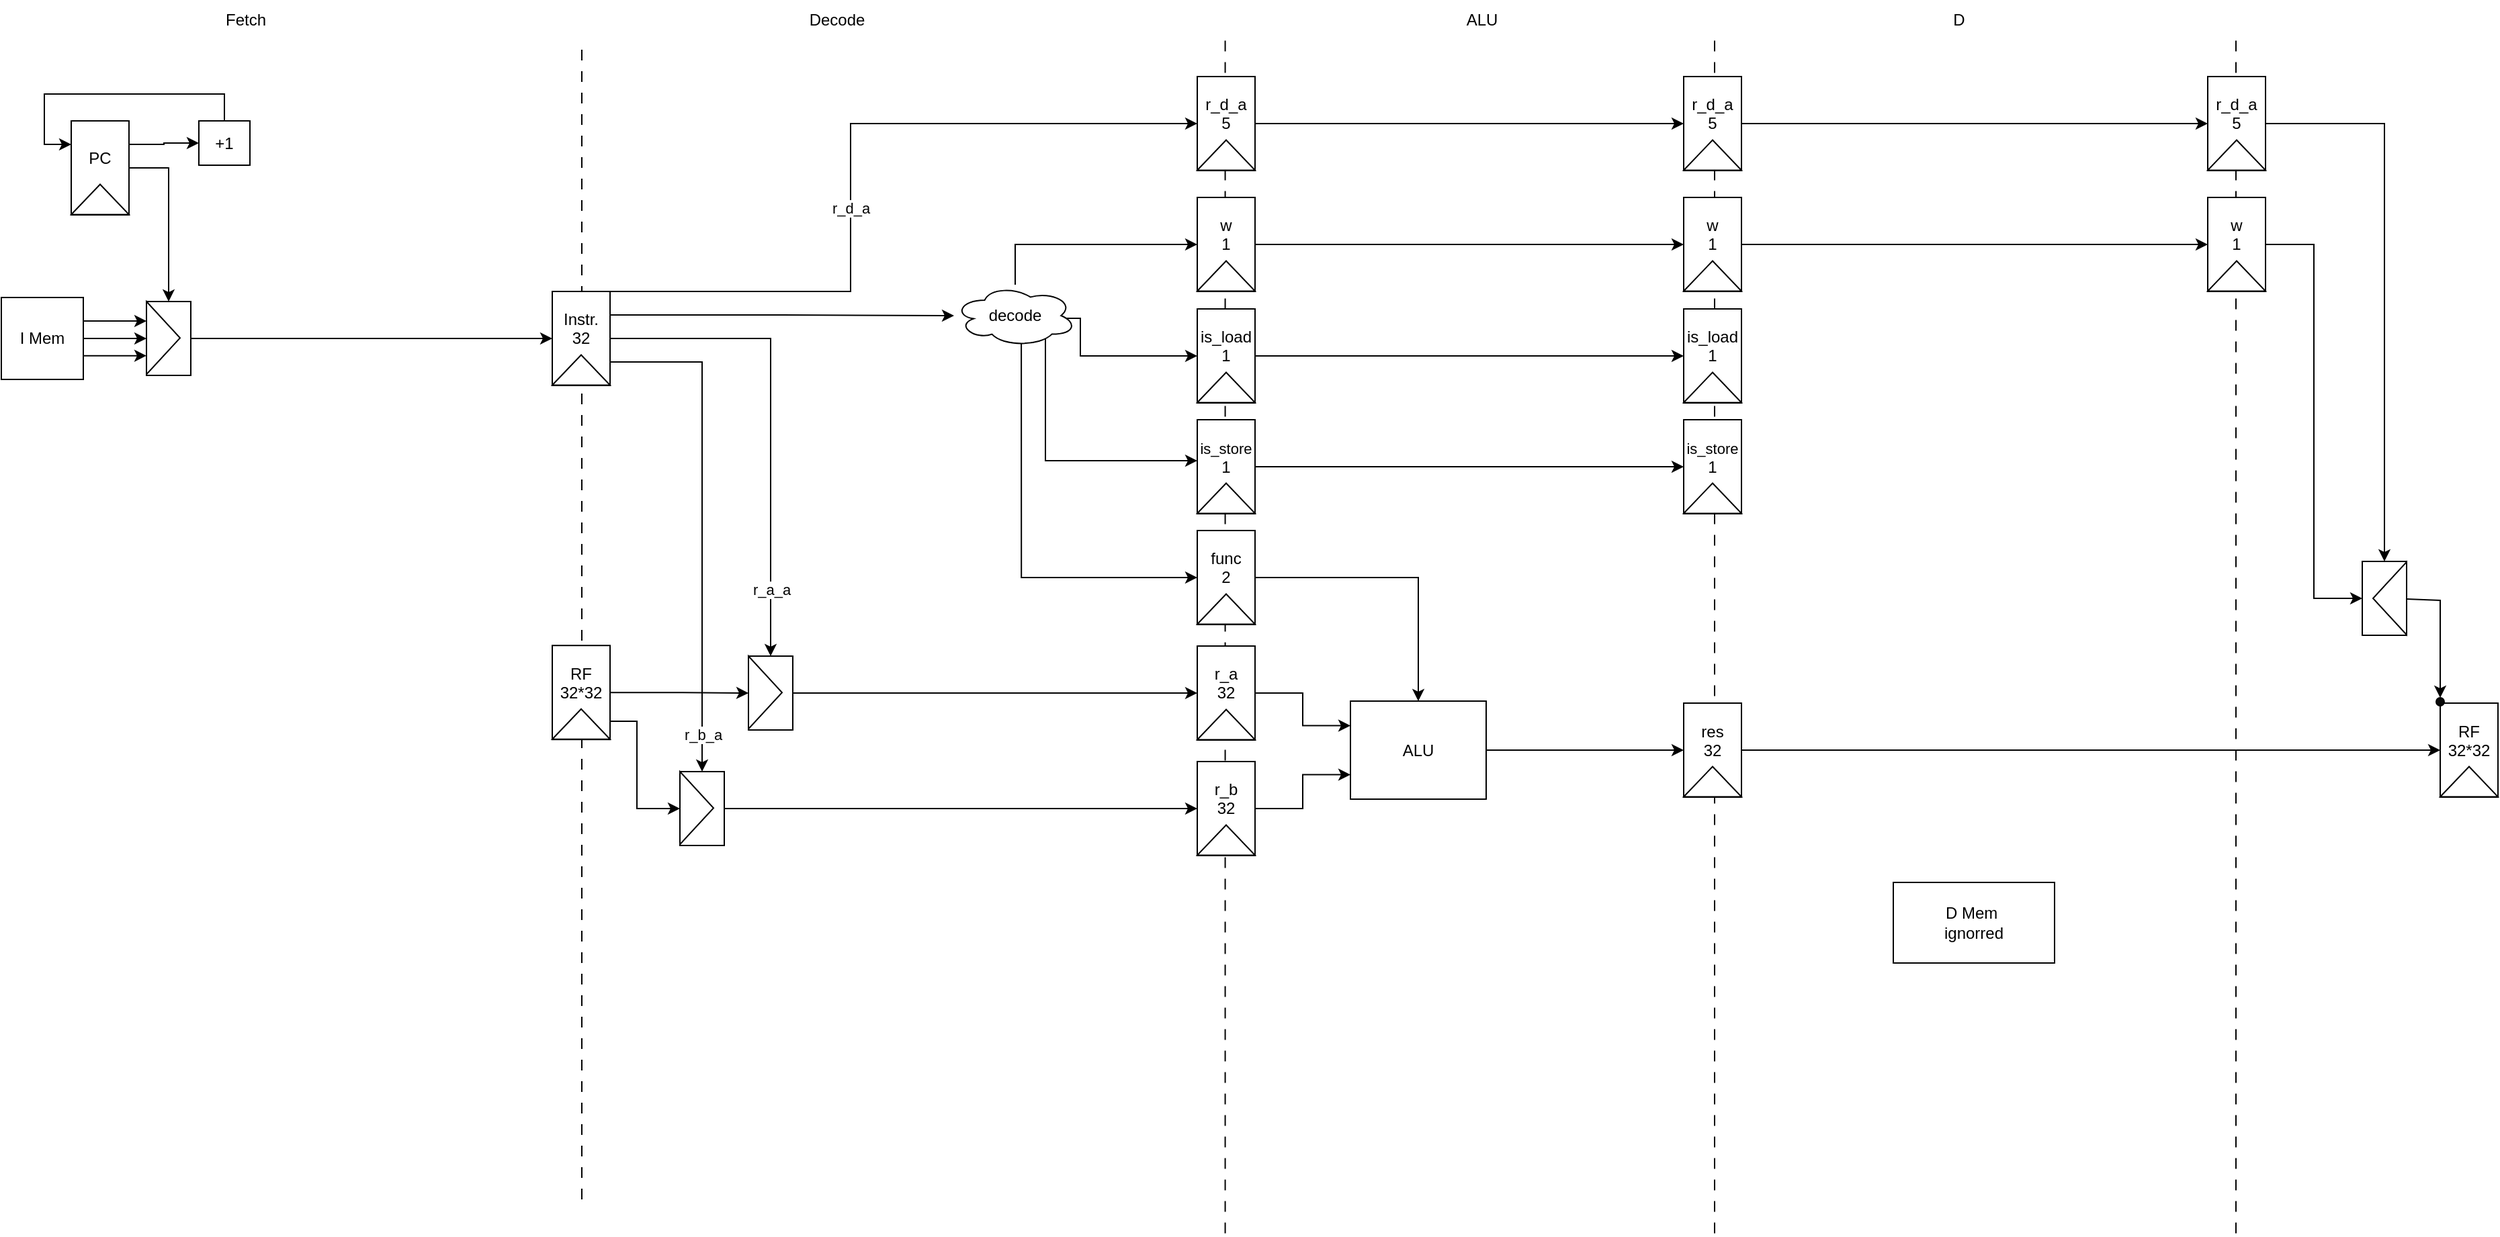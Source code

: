 <mxfile version="24.7.17">
  <diagram name="Page-1" id="XAGtNkshWDV9DZCTP_Yn">
    <mxGraphModel dx="2029" dy="1180" grid="0" gridSize="10" guides="1" tooltips="1" connect="1" arrows="1" fold="1" page="0" pageScale="1" pageWidth="850" pageHeight="1100" math="0" shadow="0">
      <root>
        <mxCell id="0" />
        <mxCell id="1" parent="0" />
        <mxCell id="d_JDDHmGyynqykljBrvN-1" value="" style="endArrow=none;html=1;rounded=0;dashed=1;dashPattern=8 8;" parent="1" edge="1">
          <mxGeometry width="50" height="50" relative="1" as="geometry">
            <mxPoint x="495" y="916" as="sourcePoint" />
            <mxPoint x="495" y="53" as="targetPoint" />
          </mxGeometry>
        </mxCell>
        <mxCell id="d_JDDHmGyynqykljBrvN-4" value="Fetch" style="text;html=1;align=center;verticalAlign=middle;whiteSpace=wrap;rounded=0;" parent="1" vertex="1">
          <mxGeometry x="215" y="23" width="60" height="30" as="geometry" />
        </mxCell>
        <mxCell id="d_JDDHmGyynqykljBrvN-5" value="Decode" style="text;html=1;align=center;verticalAlign=middle;whiteSpace=wrap;rounded=0;" parent="1" vertex="1">
          <mxGeometry x="655" y="23" width="60" height="30" as="geometry" />
        </mxCell>
        <mxCell id="d_JDDHmGyynqykljBrvN-6" value="" style="endArrow=none;html=1;rounded=0;dashed=1;dashPattern=8 8;" parent="1" edge="1">
          <mxGeometry width="50" height="50" relative="1" as="geometry">
            <mxPoint x="973.79" y="941.29" as="sourcePoint" />
            <mxPoint x="973.79" y="53.004" as="targetPoint" />
          </mxGeometry>
        </mxCell>
        <mxCell id="d_JDDHmGyynqykljBrvN-7" value="ALU" style="text;html=1;align=center;verticalAlign=middle;whiteSpace=wrap;rounded=0;" parent="1" vertex="1">
          <mxGeometry x="1135" y="23" width="60" height="30" as="geometry" />
        </mxCell>
        <mxCell id="d_JDDHmGyynqykljBrvN-11" value="" style="group" parent="1" vertex="1" connectable="0">
          <mxGeometry x="115" y="113" width="43" height="70" as="geometry" />
        </mxCell>
        <mxCell id="e9a1FzbA3gTjQ1UGh1gj-1" value="" style="group" vertex="1" connectable="0" parent="d_JDDHmGyynqykljBrvN-11">
          <mxGeometry width="43" height="70" as="geometry" />
        </mxCell>
        <mxCell id="d_JDDHmGyynqykljBrvN-8" value="PC&lt;div&gt;&lt;br&gt;&lt;/div&gt;" style="rounded=0;whiteSpace=wrap;html=1;" parent="e9a1FzbA3gTjQ1UGh1gj-1" vertex="1">
          <mxGeometry width="43" height="70" as="geometry" />
        </mxCell>
        <mxCell id="d_JDDHmGyynqykljBrvN-9" value="" style="triangle;whiteSpace=wrap;html=1;rotation=-90;" parent="e9a1FzbA3gTjQ1UGh1gj-1" vertex="1">
          <mxGeometry x="10.25" y="37" width="22.5" height="43" as="geometry" />
        </mxCell>
        <mxCell id="d_JDDHmGyynqykljBrvN-17" style="edgeStyle=orthogonalEdgeStyle;rounded=0;orthogonalLoop=1;jettySize=auto;html=1;entryX=0;entryY=0.25;entryDx=0;entryDy=0;" parent="1" source="d_JDDHmGyynqykljBrvN-12" target="d_JDDHmGyynqykljBrvN-8" edge="1">
          <mxGeometry relative="1" as="geometry">
            <mxPoint x="268" y="80.143" as="targetPoint" />
            <Array as="points">
              <mxPoint x="229" y="93" />
              <mxPoint x="95" y="93" />
              <mxPoint x="95" y="130" />
            </Array>
          </mxGeometry>
        </mxCell>
        <mxCell id="d_JDDHmGyynqykljBrvN-12" value="+1" style="rounded=0;whiteSpace=wrap;html=1;" parent="1" vertex="1">
          <mxGeometry x="210" y="113" width="38" height="33" as="geometry" />
        </mxCell>
        <mxCell id="d_JDDHmGyynqykljBrvN-14" style="edgeStyle=orthogonalEdgeStyle;rounded=0;orthogonalLoop=1;jettySize=auto;html=1;exitX=1;exitY=0.25;exitDx=0;exitDy=0;entryX=0;entryY=0.5;entryDx=0;entryDy=0;" parent="1" source="d_JDDHmGyynqykljBrvN-8" target="d_JDDHmGyynqykljBrvN-12" edge="1">
          <mxGeometry relative="1" as="geometry" />
        </mxCell>
        <mxCell id="e9a1FzbA3gTjQ1UGh1gj-2" value="" style="group" vertex="1" connectable="0" parent="1">
          <mxGeometry x="473" y="240" width="43" height="70" as="geometry" />
        </mxCell>
        <mxCell id="e9a1FzbA3gTjQ1UGh1gj-3" value="" style="group" vertex="1" connectable="0" parent="e9a1FzbA3gTjQ1UGh1gj-2">
          <mxGeometry width="43" height="70" as="geometry" />
        </mxCell>
        <mxCell id="e9a1FzbA3gTjQ1UGh1gj-4" value="&lt;div&gt;Instr&lt;span style=&quot;background-color: initial;&quot;&gt;.&lt;/span&gt;&lt;/div&gt;&lt;div&gt;&lt;span style=&quot;background-color: initial;&quot;&gt;32&lt;/span&gt;&lt;/div&gt;&lt;div&gt;&lt;br&gt;&lt;/div&gt;" style="rounded=0;whiteSpace=wrap;html=1;" vertex="1" parent="e9a1FzbA3gTjQ1UGh1gj-3">
          <mxGeometry width="43" height="70" as="geometry" />
        </mxCell>
        <mxCell id="e9a1FzbA3gTjQ1UGh1gj-5" value="" style="triangle;whiteSpace=wrap;html=1;rotation=-90;" vertex="1" parent="e9a1FzbA3gTjQ1UGh1gj-3">
          <mxGeometry x="10.25" y="37" width="22.5" height="43" as="geometry" />
        </mxCell>
        <mxCell id="e9a1FzbA3gTjQ1UGh1gj-15" style="edgeStyle=orthogonalEdgeStyle;rounded=0;orthogonalLoop=1;jettySize=auto;html=1;" edge="1" parent="1" source="e9a1FzbA3gTjQ1UGh1gj-6" target="e9a1FzbA3gTjQ1UGh1gj-12">
          <mxGeometry relative="1" as="geometry" />
        </mxCell>
        <mxCell id="e9a1FzbA3gTjQ1UGh1gj-6" value="I Mem" style="whiteSpace=wrap;html=1;aspect=fixed;" vertex="1" parent="1">
          <mxGeometry x="63" y="244.5" width="61" height="61" as="geometry" />
        </mxCell>
        <mxCell id="e9a1FzbA3gTjQ1UGh1gj-10" value="" style="group" vertex="1" connectable="0" parent="1">
          <mxGeometry x="171" y="247.5" width="33" height="55" as="geometry" />
        </mxCell>
        <mxCell id="e9a1FzbA3gTjQ1UGh1gj-11" value="" style="group" vertex="1" connectable="0" parent="e9a1FzbA3gTjQ1UGh1gj-10">
          <mxGeometry width="33" height="55" as="geometry" />
        </mxCell>
        <mxCell id="e9a1FzbA3gTjQ1UGh1gj-12" value="&lt;div&gt;&lt;br&gt;&lt;/div&gt;" style="rounded=0;whiteSpace=wrap;html=1;" vertex="1" parent="e9a1FzbA3gTjQ1UGh1gj-11">
          <mxGeometry width="33" height="55" as="geometry" />
        </mxCell>
        <mxCell id="e9a1FzbA3gTjQ1UGh1gj-13" value="" style="triangle;whiteSpace=wrap;html=1;rotation=0;" vertex="1" parent="e9a1FzbA3gTjQ1UGh1gj-11">
          <mxGeometry width="25" height="54.21" as="geometry" />
        </mxCell>
        <mxCell id="e9a1FzbA3gTjQ1UGh1gj-16" style="edgeStyle=orthogonalEdgeStyle;rounded=0;orthogonalLoop=1;jettySize=auto;html=1;" edge="1" parent="1" source="d_JDDHmGyynqykljBrvN-8" target="e9a1FzbA3gTjQ1UGh1gj-12">
          <mxGeometry relative="1" as="geometry" />
        </mxCell>
        <mxCell id="e9a1FzbA3gTjQ1UGh1gj-17" style="edgeStyle=orthogonalEdgeStyle;rounded=0;orthogonalLoop=1;jettySize=auto;html=1;entryX=0;entryY=0.5;entryDx=0;entryDy=0;" edge="1" parent="1" source="e9a1FzbA3gTjQ1UGh1gj-12" target="e9a1FzbA3gTjQ1UGh1gj-4">
          <mxGeometry relative="1" as="geometry" />
        </mxCell>
        <mxCell id="e9a1FzbA3gTjQ1UGh1gj-19" value="" style="group" vertex="1" connectable="0" parent="1">
          <mxGeometry x="473" y="503.6" width="43" height="70" as="geometry" />
        </mxCell>
        <mxCell id="e9a1FzbA3gTjQ1UGh1gj-20" value="" style="group" vertex="1" connectable="0" parent="e9a1FzbA3gTjQ1UGh1gj-19">
          <mxGeometry width="43" height="70" as="geometry" />
        </mxCell>
        <mxCell id="e9a1FzbA3gTjQ1UGh1gj-21" value="&lt;div&gt;RF&lt;/div&gt;&lt;div&gt;32*32&lt;/div&gt;&lt;div&gt;&lt;br&gt;&lt;/div&gt;" style="rounded=0;whiteSpace=wrap;html=1;" vertex="1" parent="e9a1FzbA3gTjQ1UGh1gj-20">
          <mxGeometry width="43" height="70" as="geometry" />
        </mxCell>
        <mxCell id="e9a1FzbA3gTjQ1UGh1gj-22" value="" style="triangle;whiteSpace=wrap;html=1;rotation=-90;" vertex="1" parent="e9a1FzbA3gTjQ1UGh1gj-20">
          <mxGeometry x="10.25" y="37" width="22.5" height="43" as="geometry" />
        </mxCell>
        <mxCell id="e9a1FzbA3gTjQ1UGh1gj-23" value="r_d_a" style="edgeStyle=orthogonalEdgeStyle;rounded=0;orthogonalLoop=1;jettySize=auto;html=1;exitX=1;exitY=0;exitDx=0;exitDy=0;" edge="1" parent="1" source="e9a1FzbA3gTjQ1UGh1gj-4" target="e9a1FzbA3gTjQ1UGh1gj-29">
          <mxGeometry x="-0.142" relative="1" as="geometry">
            <mxPoint x="685" y="193" as="targetPoint" />
            <Array as="points">
              <mxPoint x="695" y="240" />
              <mxPoint x="695" y="115" />
            </Array>
            <mxPoint as="offset" />
          </mxGeometry>
        </mxCell>
        <mxCell id="e9a1FzbA3gTjQ1UGh1gj-35" value="r_a_a" style="edgeStyle=orthogonalEdgeStyle;rounded=0;orthogonalLoop=1;jettySize=auto;html=1;" edge="1" parent="1" source="e9a1FzbA3gTjQ1UGh1gj-4" target="e9a1FzbA3gTjQ1UGh1gj-33">
          <mxGeometry x="0.721" relative="1" as="geometry">
            <mxPoint as="offset" />
          </mxGeometry>
        </mxCell>
        <mxCell id="e9a1FzbA3gTjQ1UGh1gj-40" value="r_b_a" style="edgeStyle=orthogonalEdgeStyle;rounded=0;orthogonalLoop=1;jettySize=auto;html=1;exitX=1;exitY=0.75;exitDx=0;exitDy=0;" edge="1" parent="1" source="e9a1FzbA3gTjQ1UGh1gj-4" target="e9a1FzbA3gTjQ1UGh1gj-38">
          <mxGeometry x="0.851" relative="1" as="geometry">
            <mxPoint as="offset" />
          </mxGeometry>
        </mxCell>
        <mxCell id="e9a1FzbA3gTjQ1UGh1gj-57" style="edgeStyle=orthogonalEdgeStyle;rounded=0;orthogonalLoop=1;jettySize=auto;html=1;entryX=0;entryY=0.5;entryDx=0;entryDy=0;" edge="1" parent="1" target="e9a1FzbA3gTjQ1UGh1gj-50">
          <mxGeometry relative="1" as="geometry">
            <mxPoint x="829" y="256" as="sourcePoint" />
            <Array as="points">
              <mxPoint x="866" y="260" />
              <mxPoint x="866" y="288" />
            </Array>
          </mxGeometry>
        </mxCell>
        <mxCell id="e9a1FzbA3gTjQ1UGh1gj-68" style="edgeStyle=orthogonalEdgeStyle;rounded=0;orthogonalLoop=1;jettySize=auto;html=1;exitX=0.763;exitY=0.795;exitDx=0;exitDy=0;exitPerimeter=0;" edge="1" parent="1" source="e9a1FzbA3gTjQ1UGh1gj-25" target="e9a1FzbA3gTjQ1UGh1gj-54">
          <mxGeometry relative="1" as="geometry">
            <Array as="points">
              <mxPoint x="840" y="272" />
              <mxPoint x="840" y="366" />
            </Array>
          </mxGeometry>
        </mxCell>
        <mxCell id="e9a1FzbA3gTjQ1UGh1gj-69" style="edgeStyle=orthogonalEdgeStyle;rounded=0;orthogonalLoop=1;jettySize=auto;html=1;exitX=0.55;exitY=0.95;exitDx=0;exitDy=0;exitPerimeter=0;" edge="1" parent="1" source="e9a1FzbA3gTjQ1UGh1gj-25" target="e9a1FzbA3gTjQ1UGh1gj-62">
          <mxGeometry relative="1" as="geometry">
            <Array as="points">
              <mxPoint x="822" y="453" />
            </Array>
          </mxGeometry>
        </mxCell>
        <mxCell id="e9a1FzbA3gTjQ1UGh1gj-70" style="edgeStyle=orthogonalEdgeStyle;rounded=0;orthogonalLoop=1;jettySize=auto;html=1;" edge="1" parent="1" source="e9a1FzbA3gTjQ1UGh1gj-25" target="e9a1FzbA3gTjQ1UGh1gj-45">
          <mxGeometry relative="1" as="geometry">
            <Array as="points">
              <mxPoint x="817" y="205" />
            </Array>
          </mxGeometry>
        </mxCell>
        <mxCell id="e9a1FzbA3gTjQ1UGh1gj-25" value="decode" style="ellipse;shape=cloud;whiteSpace=wrap;html=1;" vertex="1" parent="1">
          <mxGeometry x="772" y="235" width="91" height="46" as="geometry" />
        </mxCell>
        <mxCell id="e9a1FzbA3gTjQ1UGh1gj-26" style="edgeStyle=orthogonalEdgeStyle;rounded=0;orthogonalLoop=1;jettySize=auto;html=1;exitX=1;exitY=0.25;exitDx=0;exitDy=0;" edge="1" parent="1" source="e9a1FzbA3gTjQ1UGh1gj-4" target="e9a1FzbA3gTjQ1UGh1gj-25">
          <mxGeometry relative="1" as="geometry" />
        </mxCell>
        <mxCell id="e9a1FzbA3gTjQ1UGh1gj-27" value="" style="group" vertex="1" connectable="0" parent="1">
          <mxGeometry x="953" y="80" width="43" height="70" as="geometry" />
        </mxCell>
        <mxCell id="e9a1FzbA3gTjQ1UGh1gj-28" value="" style="group" vertex="1" connectable="0" parent="e9a1FzbA3gTjQ1UGh1gj-27">
          <mxGeometry width="43" height="70" as="geometry" />
        </mxCell>
        <mxCell id="e9a1FzbA3gTjQ1UGh1gj-29" value="&lt;div&gt;r_d_a&lt;/div&gt;&lt;div&gt;5&lt;/div&gt;&lt;div&gt;&lt;br&gt;&lt;/div&gt;" style="rounded=0;whiteSpace=wrap;html=1;" vertex="1" parent="e9a1FzbA3gTjQ1UGh1gj-28">
          <mxGeometry width="43" height="70" as="geometry" />
        </mxCell>
        <mxCell id="e9a1FzbA3gTjQ1UGh1gj-30" value="" style="triangle;whiteSpace=wrap;html=1;rotation=-90;" vertex="1" parent="e9a1FzbA3gTjQ1UGh1gj-28">
          <mxGeometry x="10.25" y="37" width="22.5" height="43" as="geometry" />
        </mxCell>
        <mxCell id="e9a1FzbA3gTjQ1UGh1gj-31" value="" style="group" vertex="1" connectable="0" parent="1">
          <mxGeometry x="619" y="511.5" width="33" height="55" as="geometry" />
        </mxCell>
        <mxCell id="e9a1FzbA3gTjQ1UGh1gj-32" value="" style="group" vertex="1" connectable="0" parent="e9a1FzbA3gTjQ1UGh1gj-31">
          <mxGeometry width="33" height="55" as="geometry" />
        </mxCell>
        <mxCell id="e9a1FzbA3gTjQ1UGh1gj-33" value="&lt;div&gt;&lt;br&gt;&lt;/div&gt;" style="rounded=0;whiteSpace=wrap;html=1;" vertex="1" parent="e9a1FzbA3gTjQ1UGh1gj-32">
          <mxGeometry width="33" height="55" as="geometry" />
        </mxCell>
        <mxCell id="e9a1FzbA3gTjQ1UGh1gj-34" value="" style="triangle;whiteSpace=wrap;html=1;rotation=0;" vertex="1" parent="e9a1FzbA3gTjQ1UGh1gj-32">
          <mxGeometry width="25" height="54.21" as="geometry" />
        </mxCell>
        <mxCell id="e9a1FzbA3gTjQ1UGh1gj-36" value="" style="group" vertex="1" connectable="0" parent="1">
          <mxGeometry x="568" y="597.5" width="33" height="55" as="geometry" />
        </mxCell>
        <mxCell id="e9a1FzbA3gTjQ1UGh1gj-37" value="" style="group" vertex="1" connectable="0" parent="e9a1FzbA3gTjQ1UGh1gj-36">
          <mxGeometry width="33" height="55" as="geometry" />
        </mxCell>
        <mxCell id="e9a1FzbA3gTjQ1UGh1gj-38" value="&lt;div&gt;&lt;br&gt;&lt;/div&gt;" style="rounded=0;whiteSpace=wrap;html=1;" vertex="1" parent="e9a1FzbA3gTjQ1UGh1gj-37">
          <mxGeometry width="33" height="55" as="geometry" />
        </mxCell>
        <mxCell id="e9a1FzbA3gTjQ1UGh1gj-39" value="" style="triangle;whiteSpace=wrap;html=1;rotation=0;" vertex="1" parent="e9a1FzbA3gTjQ1UGh1gj-37">
          <mxGeometry width="25" height="54.21" as="geometry" />
        </mxCell>
        <mxCell id="e9a1FzbA3gTjQ1UGh1gj-41" style="edgeStyle=orthogonalEdgeStyle;rounded=0;orthogonalLoop=1;jettySize=auto;html=1;" edge="1" parent="1" source="e9a1FzbA3gTjQ1UGh1gj-21" target="e9a1FzbA3gTjQ1UGh1gj-33">
          <mxGeometry relative="1" as="geometry" />
        </mxCell>
        <mxCell id="e9a1FzbA3gTjQ1UGh1gj-42" style="edgeStyle=orthogonalEdgeStyle;rounded=0;orthogonalLoop=1;jettySize=auto;html=1;entryX=0;entryY=0.5;entryDx=0;entryDy=0;" edge="1" parent="1" source="e9a1FzbA3gTjQ1UGh1gj-21" target="e9a1FzbA3gTjQ1UGh1gj-39">
          <mxGeometry relative="1" as="geometry">
            <Array as="points">
              <mxPoint x="536" y="560" />
              <mxPoint x="536" y="625" />
              <mxPoint x="568" y="625" />
            </Array>
          </mxGeometry>
        </mxCell>
        <mxCell id="e9a1FzbA3gTjQ1UGh1gj-43" value="" style="group" vertex="1" connectable="0" parent="1">
          <mxGeometry x="953" y="170" width="43" height="70" as="geometry" />
        </mxCell>
        <mxCell id="e9a1FzbA3gTjQ1UGh1gj-44" value="" style="group" vertex="1" connectable="0" parent="e9a1FzbA3gTjQ1UGh1gj-43">
          <mxGeometry width="43" height="70" as="geometry" />
        </mxCell>
        <mxCell id="e9a1FzbA3gTjQ1UGh1gj-45" value="&lt;div&gt;w&lt;/div&gt;&lt;div&gt;1&lt;/div&gt;&lt;div&gt;&lt;br&gt;&lt;/div&gt;" style="rounded=0;whiteSpace=wrap;html=1;" vertex="1" parent="e9a1FzbA3gTjQ1UGh1gj-44">
          <mxGeometry width="43" height="70" as="geometry" />
        </mxCell>
        <mxCell id="e9a1FzbA3gTjQ1UGh1gj-46" value="" style="triangle;whiteSpace=wrap;html=1;rotation=-90;" vertex="1" parent="e9a1FzbA3gTjQ1UGh1gj-44">
          <mxGeometry x="10.25" y="37" width="22.5" height="43" as="geometry" />
        </mxCell>
        <mxCell id="e9a1FzbA3gTjQ1UGh1gj-48" value="" style="group" vertex="1" connectable="0" parent="1">
          <mxGeometry x="953" y="253" width="43" height="70" as="geometry" />
        </mxCell>
        <mxCell id="e9a1FzbA3gTjQ1UGh1gj-49" value="" style="group" vertex="1" connectable="0" parent="e9a1FzbA3gTjQ1UGh1gj-48">
          <mxGeometry width="43" height="70" as="geometry" />
        </mxCell>
        <mxCell id="e9a1FzbA3gTjQ1UGh1gj-50" value="&lt;div style=&quot;&quot;&gt;&lt;span style=&quot;background-color: initial;&quot;&gt;&lt;font style=&quot;font-size: 12px;&quot;&gt;is_load&lt;/font&gt;&lt;/span&gt;&lt;/div&gt;&lt;div style=&quot;&quot;&gt;&lt;font style=&quot;font-size: 12px;&quot;&gt;&lt;span style=&quot;background-color: initial;&quot;&gt;1&lt;/span&gt;&lt;br&gt;&lt;/font&gt;&lt;/div&gt;&lt;div style=&quot;&quot;&gt;&lt;br&gt;&lt;/div&gt;" style="rounded=0;whiteSpace=wrap;html=1;" vertex="1" parent="e9a1FzbA3gTjQ1UGh1gj-49">
          <mxGeometry width="43" height="70" as="geometry" />
        </mxCell>
        <mxCell id="e9a1FzbA3gTjQ1UGh1gj-51" value="" style="triangle;whiteSpace=wrap;html=1;rotation=-90;" vertex="1" parent="e9a1FzbA3gTjQ1UGh1gj-49">
          <mxGeometry x="10.25" y="37" width="22.5" height="43" as="geometry" />
        </mxCell>
        <mxCell id="e9a1FzbA3gTjQ1UGh1gj-52" value="" style="group;fontSize=11;" vertex="1" connectable="0" parent="1">
          <mxGeometry x="953" y="335.5" width="43" height="70" as="geometry" />
        </mxCell>
        <mxCell id="e9a1FzbA3gTjQ1UGh1gj-53" value="" style="group" vertex="1" connectable="0" parent="e9a1FzbA3gTjQ1UGh1gj-52">
          <mxGeometry width="43" height="70" as="geometry" />
        </mxCell>
        <mxCell id="e9a1FzbA3gTjQ1UGh1gj-54" value="&lt;div style=&quot;&quot;&gt;&lt;span style=&quot;background-color: initial;&quot;&gt;&lt;font style=&quot;font-size: 11px;&quot;&gt;is_store&lt;/font&gt;&lt;/span&gt;&lt;/div&gt;&lt;div style=&quot;&quot;&gt;&lt;font style=&quot;font-size: 12px;&quot;&gt;&lt;span style=&quot;background-color: initial;&quot;&gt;1&lt;/span&gt;&lt;br&gt;&lt;/font&gt;&lt;/div&gt;&lt;div style=&quot;&quot;&gt;&lt;br&gt;&lt;/div&gt;" style="rounded=0;whiteSpace=wrap;html=1;" vertex="1" parent="e9a1FzbA3gTjQ1UGh1gj-53">
          <mxGeometry width="43" height="70" as="geometry" />
        </mxCell>
        <mxCell id="e9a1FzbA3gTjQ1UGh1gj-55" value="" style="triangle;whiteSpace=wrap;html=1;rotation=-90;" vertex="1" parent="e9a1FzbA3gTjQ1UGh1gj-53">
          <mxGeometry x="10.25" y="37" width="22.5" height="43" as="geometry" />
        </mxCell>
        <mxCell id="e9a1FzbA3gTjQ1UGh1gj-60" value="" style="group;fontSize=11;" vertex="1" connectable="0" parent="1">
          <mxGeometry x="953" y="418" width="43" height="70" as="geometry" />
        </mxCell>
        <mxCell id="e9a1FzbA3gTjQ1UGh1gj-61" value="" style="group" vertex="1" connectable="0" parent="e9a1FzbA3gTjQ1UGh1gj-60">
          <mxGeometry width="43" height="70" as="geometry" />
        </mxCell>
        <mxCell id="e9a1FzbA3gTjQ1UGh1gj-62" value="&lt;div style=&quot;&quot;&gt;&lt;span style=&quot;background-color: initial;&quot;&gt;&lt;font style=&quot;font-size: 12px;&quot;&gt;func&lt;/font&gt;&lt;/span&gt;&lt;/div&gt;&lt;div style=&quot;&quot;&gt;&lt;font style=&quot;font-size: 12px;&quot;&gt;2&lt;/font&gt;&lt;/div&gt;&lt;div style=&quot;&quot;&gt;&lt;br&gt;&lt;/div&gt;" style="rounded=0;whiteSpace=wrap;html=1;" vertex="1" parent="e9a1FzbA3gTjQ1UGh1gj-61">
          <mxGeometry width="43" height="70" as="geometry" />
        </mxCell>
        <mxCell id="e9a1FzbA3gTjQ1UGh1gj-63" value="" style="triangle;whiteSpace=wrap;html=1;rotation=-90;" vertex="1" parent="e9a1FzbA3gTjQ1UGh1gj-61">
          <mxGeometry x="10.25" y="37" width="22.5" height="43" as="geometry" />
        </mxCell>
        <mxCell id="e9a1FzbA3gTjQ1UGh1gj-71" value="" style="group;fontSize=11;" vertex="1" connectable="0" parent="1">
          <mxGeometry x="953" y="504" width="43" height="70" as="geometry" />
        </mxCell>
        <mxCell id="e9a1FzbA3gTjQ1UGh1gj-72" value="" style="group" vertex="1" connectable="0" parent="e9a1FzbA3gTjQ1UGh1gj-71">
          <mxGeometry width="43" height="70" as="geometry" />
        </mxCell>
        <mxCell id="e9a1FzbA3gTjQ1UGh1gj-73" value="&lt;div style=&quot;&quot;&gt;r_a&lt;/div&gt;&lt;div style=&quot;&quot;&gt;32&lt;/div&gt;&lt;div style=&quot;&quot;&gt;&lt;br&gt;&lt;/div&gt;" style="rounded=0;whiteSpace=wrap;html=1;" vertex="1" parent="e9a1FzbA3gTjQ1UGh1gj-72">
          <mxGeometry width="43" height="70" as="geometry" />
        </mxCell>
        <mxCell id="e9a1FzbA3gTjQ1UGh1gj-74" value="" style="triangle;whiteSpace=wrap;html=1;rotation=-90;" vertex="1" parent="e9a1FzbA3gTjQ1UGh1gj-72">
          <mxGeometry x="10.25" y="37" width="22.5" height="43" as="geometry" />
        </mxCell>
        <mxCell id="e9a1FzbA3gTjQ1UGh1gj-75" value="" style="group;fontSize=11;" vertex="1" connectable="0" parent="1">
          <mxGeometry x="953" y="590" width="43" height="70" as="geometry" />
        </mxCell>
        <mxCell id="e9a1FzbA3gTjQ1UGh1gj-76" value="" style="group" vertex="1" connectable="0" parent="e9a1FzbA3gTjQ1UGh1gj-75">
          <mxGeometry width="43" height="70" as="geometry" />
        </mxCell>
        <mxCell id="e9a1FzbA3gTjQ1UGh1gj-77" value="&lt;div style=&quot;&quot;&gt;r_b&lt;/div&gt;&lt;div style=&quot;&quot;&gt;32&lt;/div&gt;&lt;div style=&quot;&quot;&gt;&lt;br&gt;&lt;/div&gt;" style="rounded=0;whiteSpace=wrap;html=1;" vertex="1" parent="e9a1FzbA3gTjQ1UGh1gj-76">
          <mxGeometry width="43" height="70" as="geometry" />
        </mxCell>
        <mxCell id="e9a1FzbA3gTjQ1UGh1gj-78" value="" style="triangle;whiteSpace=wrap;html=1;rotation=-90;" vertex="1" parent="e9a1FzbA3gTjQ1UGh1gj-76">
          <mxGeometry x="10.25" y="37" width="22.5" height="43" as="geometry" />
        </mxCell>
        <mxCell id="e9a1FzbA3gTjQ1UGh1gj-79" style="edgeStyle=orthogonalEdgeStyle;rounded=0;orthogonalLoop=1;jettySize=auto;html=1;" edge="1" parent="1" source="e9a1FzbA3gTjQ1UGh1gj-33" target="e9a1FzbA3gTjQ1UGh1gj-73">
          <mxGeometry relative="1" as="geometry" />
        </mxCell>
        <mxCell id="e9a1FzbA3gTjQ1UGh1gj-80" style="edgeStyle=orthogonalEdgeStyle;rounded=0;orthogonalLoop=1;jettySize=auto;html=1;" edge="1" parent="1" source="e9a1FzbA3gTjQ1UGh1gj-38" target="e9a1FzbA3gTjQ1UGh1gj-77">
          <mxGeometry relative="1" as="geometry" />
        </mxCell>
        <mxCell id="e9a1FzbA3gTjQ1UGh1gj-118" style="edgeStyle=orthogonalEdgeStyle;rounded=0;orthogonalLoop=1;jettySize=auto;html=1;" edge="1" parent="1" source="e9a1FzbA3gTjQ1UGh1gj-82" target="e9a1FzbA3gTjQ1UGh1gj-110">
          <mxGeometry relative="1" as="geometry" />
        </mxCell>
        <mxCell id="e9a1FzbA3gTjQ1UGh1gj-82" value="ALU" style="rounded=0;whiteSpace=wrap;html=1;" vertex="1" parent="1">
          <mxGeometry x="1067" y="545" width="101" height="73" as="geometry" />
        </mxCell>
        <mxCell id="e9a1FzbA3gTjQ1UGh1gj-83" style="edgeStyle=orthogonalEdgeStyle;rounded=0;orthogonalLoop=1;jettySize=auto;html=1;entryX=0;entryY=0.25;entryDx=0;entryDy=0;" edge="1" parent="1" source="e9a1FzbA3gTjQ1UGh1gj-73" target="e9a1FzbA3gTjQ1UGh1gj-82">
          <mxGeometry relative="1" as="geometry" />
        </mxCell>
        <mxCell id="e9a1FzbA3gTjQ1UGh1gj-84" style="edgeStyle=orthogonalEdgeStyle;rounded=0;orthogonalLoop=1;jettySize=auto;html=1;entryX=0;entryY=0.75;entryDx=0;entryDy=0;" edge="1" parent="1" source="e9a1FzbA3gTjQ1UGh1gj-77" target="e9a1FzbA3gTjQ1UGh1gj-82">
          <mxGeometry relative="1" as="geometry" />
        </mxCell>
        <mxCell id="e9a1FzbA3gTjQ1UGh1gj-85" style="edgeStyle=orthogonalEdgeStyle;rounded=0;orthogonalLoop=1;jettySize=auto;html=1;" edge="1" parent="1" source="e9a1FzbA3gTjQ1UGh1gj-62" target="e9a1FzbA3gTjQ1UGh1gj-82">
          <mxGeometry relative="1" as="geometry" />
        </mxCell>
        <mxCell id="e9a1FzbA3gTjQ1UGh1gj-86" value="" style="endArrow=none;html=1;rounded=0;dashed=1;dashPattern=8 8;" edge="1" parent="1">
          <mxGeometry width="50" height="50" relative="1" as="geometry">
            <mxPoint x="1338" y="941.29" as="sourcePoint" />
            <mxPoint x="1338" y="53.004" as="targetPoint" />
          </mxGeometry>
        </mxCell>
        <mxCell id="e9a1FzbA3gTjQ1UGh1gj-87" value="D" style="text;html=1;align=center;verticalAlign=middle;whiteSpace=wrap;rounded=0;" vertex="1" parent="1">
          <mxGeometry x="1492" y="23" width="56" height="30" as="geometry" />
        </mxCell>
        <mxCell id="e9a1FzbA3gTjQ1UGh1gj-88" value="" style="group" vertex="1" connectable="0" parent="1">
          <mxGeometry x="1315" y="80" width="39" height="70" as="geometry" />
        </mxCell>
        <mxCell id="e9a1FzbA3gTjQ1UGh1gj-89" value="" style="group" vertex="1" connectable="0" parent="e9a1FzbA3gTjQ1UGh1gj-88">
          <mxGeometry width="43" height="70" as="geometry" />
        </mxCell>
        <mxCell id="e9a1FzbA3gTjQ1UGh1gj-90" value="&lt;div&gt;r_d_a&lt;/div&gt;&lt;div&gt;5&lt;/div&gt;&lt;div&gt;&lt;br&gt;&lt;/div&gt;" style="rounded=0;whiteSpace=wrap;html=1;" vertex="1" parent="e9a1FzbA3gTjQ1UGh1gj-89">
          <mxGeometry width="43" height="70" as="geometry" />
        </mxCell>
        <mxCell id="e9a1FzbA3gTjQ1UGh1gj-91" value="" style="triangle;whiteSpace=wrap;html=1;rotation=-90;" vertex="1" parent="e9a1FzbA3gTjQ1UGh1gj-89">
          <mxGeometry x="10.25" y="37" width="22.5" height="43" as="geometry" />
        </mxCell>
        <mxCell id="e9a1FzbA3gTjQ1UGh1gj-92" value="" style="group" vertex="1" connectable="0" parent="1">
          <mxGeometry x="1315" y="170" width="39" height="70" as="geometry" />
        </mxCell>
        <mxCell id="e9a1FzbA3gTjQ1UGh1gj-93" value="" style="group" vertex="1" connectable="0" parent="e9a1FzbA3gTjQ1UGh1gj-92">
          <mxGeometry width="43" height="70" as="geometry" />
        </mxCell>
        <mxCell id="e9a1FzbA3gTjQ1UGh1gj-94" value="&lt;div&gt;w&lt;/div&gt;&lt;div&gt;1&lt;/div&gt;&lt;div&gt;&lt;br&gt;&lt;/div&gt;" style="rounded=0;whiteSpace=wrap;html=1;" vertex="1" parent="e9a1FzbA3gTjQ1UGh1gj-93">
          <mxGeometry width="43" height="70" as="geometry" />
        </mxCell>
        <mxCell id="e9a1FzbA3gTjQ1UGh1gj-95" value="" style="triangle;whiteSpace=wrap;html=1;rotation=-90;" vertex="1" parent="e9a1FzbA3gTjQ1UGh1gj-93">
          <mxGeometry x="10.25" y="37" width="22.5" height="43" as="geometry" />
        </mxCell>
        <mxCell id="e9a1FzbA3gTjQ1UGh1gj-96" value="" style="group" vertex="1" connectable="0" parent="1">
          <mxGeometry x="1315" y="253" width="39" height="70" as="geometry" />
        </mxCell>
        <mxCell id="e9a1FzbA3gTjQ1UGh1gj-97" value="" style="group" vertex="1" connectable="0" parent="e9a1FzbA3gTjQ1UGh1gj-96">
          <mxGeometry width="43" height="70" as="geometry" />
        </mxCell>
        <mxCell id="e9a1FzbA3gTjQ1UGh1gj-98" value="&lt;div style=&quot;&quot;&gt;&lt;span style=&quot;background-color: initial;&quot;&gt;&lt;font style=&quot;font-size: 12px;&quot;&gt;is_load&lt;/font&gt;&lt;/span&gt;&lt;/div&gt;&lt;div style=&quot;&quot;&gt;&lt;font style=&quot;font-size: 12px;&quot;&gt;&lt;span style=&quot;background-color: initial;&quot;&gt;1&lt;/span&gt;&lt;br&gt;&lt;/font&gt;&lt;/div&gt;&lt;div style=&quot;&quot;&gt;&lt;br&gt;&lt;/div&gt;" style="rounded=0;whiteSpace=wrap;html=1;" vertex="1" parent="e9a1FzbA3gTjQ1UGh1gj-97">
          <mxGeometry width="43" height="70" as="geometry" />
        </mxCell>
        <mxCell id="e9a1FzbA3gTjQ1UGh1gj-99" value="" style="triangle;whiteSpace=wrap;html=1;rotation=-90;" vertex="1" parent="e9a1FzbA3gTjQ1UGh1gj-97">
          <mxGeometry x="10.25" y="37" width="22.5" height="43" as="geometry" />
        </mxCell>
        <mxCell id="e9a1FzbA3gTjQ1UGh1gj-100" value="" style="group;fontSize=11;" vertex="1" connectable="0" parent="1">
          <mxGeometry x="1315" y="335.5" width="39" height="70" as="geometry" />
        </mxCell>
        <mxCell id="e9a1FzbA3gTjQ1UGh1gj-101" value="" style="group" vertex="1" connectable="0" parent="e9a1FzbA3gTjQ1UGh1gj-100">
          <mxGeometry width="43" height="70" as="geometry" />
        </mxCell>
        <mxCell id="e9a1FzbA3gTjQ1UGh1gj-102" value="&lt;div style=&quot;&quot;&gt;&lt;span style=&quot;background-color: initial;&quot;&gt;&lt;font style=&quot;font-size: 11px;&quot;&gt;is_store&lt;/font&gt;&lt;/span&gt;&lt;/div&gt;&lt;div style=&quot;&quot;&gt;&lt;font style=&quot;font-size: 12px;&quot;&gt;&lt;span style=&quot;background-color: initial;&quot;&gt;1&lt;/span&gt;&lt;br&gt;&lt;/font&gt;&lt;/div&gt;&lt;div style=&quot;&quot;&gt;&lt;br&gt;&lt;/div&gt;" style="rounded=0;whiteSpace=wrap;html=1;" vertex="1" parent="e9a1FzbA3gTjQ1UGh1gj-101">
          <mxGeometry width="43" height="70" as="geometry" />
        </mxCell>
        <mxCell id="e9a1FzbA3gTjQ1UGh1gj-103" value="" style="triangle;whiteSpace=wrap;html=1;rotation=-90;" vertex="1" parent="e9a1FzbA3gTjQ1UGh1gj-101">
          <mxGeometry x="10.25" y="37" width="22.5" height="43" as="geometry" />
        </mxCell>
        <mxCell id="e9a1FzbA3gTjQ1UGh1gj-104" style="edgeStyle=orthogonalEdgeStyle;rounded=0;orthogonalLoop=1;jettySize=auto;html=1;" edge="1" parent="1" source="e9a1FzbA3gTjQ1UGh1gj-29" target="e9a1FzbA3gTjQ1UGh1gj-90">
          <mxGeometry relative="1" as="geometry" />
        </mxCell>
        <mxCell id="e9a1FzbA3gTjQ1UGh1gj-105" style="edgeStyle=orthogonalEdgeStyle;rounded=0;orthogonalLoop=1;jettySize=auto;html=1;" edge="1" parent="1" source="e9a1FzbA3gTjQ1UGh1gj-45" target="e9a1FzbA3gTjQ1UGh1gj-94">
          <mxGeometry relative="1" as="geometry" />
        </mxCell>
        <mxCell id="e9a1FzbA3gTjQ1UGh1gj-106" style="edgeStyle=orthogonalEdgeStyle;rounded=0;orthogonalLoop=1;jettySize=auto;html=1;" edge="1" parent="1" source="e9a1FzbA3gTjQ1UGh1gj-50" target="e9a1FzbA3gTjQ1UGh1gj-98">
          <mxGeometry relative="1" as="geometry" />
        </mxCell>
        <mxCell id="e9a1FzbA3gTjQ1UGh1gj-107" style="edgeStyle=orthogonalEdgeStyle;rounded=0;orthogonalLoop=1;jettySize=auto;html=1;" edge="1" parent="1" source="e9a1FzbA3gTjQ1UGh1gj-54" target="e9a1FzbA3gTjQ1UGh1gj-102">
          <mxGeometry relative="1" as="geometry" />
        </mxCell>
        <mxCell id="e9a1FzbA3gTjQ1UGh1gj-108" value="" style="group;fontSize=11;" vertex="1" connectable="0" parent="1">
          <mxGeometry x="1315" y="546.5" width="43" height="70" as="geometry" />
        </mxCell>
        <mxCell id="e9a1FzbA3gTjQ1UGh1gj-109" value="" style="group" vertex="1" connectable="0" parent="e9a1FzbA3gTjQ1UGh1gj-108">
          <mxGeometry width="43" height="70" as="geometry" />
        </mxCell>
        <mxCell id="e9a1FzbA3gTjQ1UGh1gj-110" value="&lt;div style=&quot;&quot;&gt;res&lt;/div&gt;&lt;div style=&quot;&quot;&gt;32&lt;/div&gt;&lt;div style=&quot;&quot;&gt;&lt;br&gt;&lt;/div&gt;" style="rounded=0;whiteSpace=wrap;html=1;" vertex="1" parent="e9a1FzbA3gTjQ1UGh1gj-109">
          <mxGeometry width="43" height="70" as="geometry" />
        </mxCell>
        <mxCell id="e9a1FzbA3gTjQ1UGh1gj-111" value="" style="triangle;whiteSpace=wrap;html=1;rotation=-90;" vertex="1" parent="e9a1FzbA3gTjQ1UGh1gj-109">
          <mxGeometry x="10.25" y="37" width="22.5" height="43" as="geometry" />
        </mxCell>
        <mxCell id="e9a1FzbA3gTjQ1UGh1gj-117" value="" style="endArrow=none;html=1;rounded=0;dashed=1;dashPattern=8 8;" edge="1" parent="1">
          <mxGeometry width="50" height="50" relative="1" as="geometry">
            <mxPoint x="1726" y="941.29" as="sourcePoint" />
            <mxPoint x="1726" y="53.004" as="targetPoint" />
          </mxGeometry>
        </mxCell>
        <mxCell id="e9a1FzbA3gTjQ1UGh1gj-124" value="" style="group" vertex="1" connectable="0" parent="1">
          <mxGeometry x="1820" y="441" width="33" height="55" as="geometry" />
        </mxCell>
        <mxCell id="e9a1FzbA3gTjQ1UGh1gj-125" value="" style="group" vertex="1" connectable="0" parent="e9a1FzbA3gTjQ1UGh1gj-124">
          <mxGeometry width="33" height="55" as="geometry" />
        </mxCell>
        <mxCell id="e9a1FzbA3gTjQ1UGh1gj-126" value="&lt;div&gt;&lt;br&gt;&lt;/div&gt;" style="rounded=0;whiteSpace=wrap;html=1;" vertex="1" parent="e9a1FzbA3gTjQ1UGh1gj-125">
          <mxGeometry width="33" height="55" as="geometry" />
        </mxCell>
        <mxCell id="e9a1FzbA3gTjQ1UGh1gj-127" value="" style="triangle;whiteSpace=wrap;html=1;rotation=-180;" vertex="1" parent="e9a1FzbA3gTjQ1UGh1gj-125">
          <mxGeometry x="8" y="0.39" width="25" height="54.21" as="geometry" />
        </mxCell>
        <mxCell id="e9a1FzbA3gTjQ1UGh1gj-130" value="" style="group" vertex="1" connectable="0" parent="1">
          <mxGeometry x="1705" y="80" width="39" height="70" as="geometry" />
        </mxCell>
        <mxCell id="e9a1FzbA3gTjQ1UGh1gj-131" value="" style="group" vertex="1" connectable="0" parent="e9a1FzbA3gTjQ1UGh1gj-130">
          <mxGeometry width="43" height="70" as="geometry" />
        </mxCell>
        <mxCell id="e9a1FzbA3gTjQ1UGh1gj-132" value="&lt;div&gt;r_d_a&lt;/div&gt;&lt;div&gt;5&lt;/div&gt;&lt;div&gt;&lt;br&gt;&lt;/div&gt;" style="rounded=0;whiteSpace=wrap;html=1;" vertex="1" parent="e9a1FzbA3gTjQ1UGh1gj-131">
          <mxGeometry width="43" height="70" as="geometry" />
        </mxCell>
        <mxCell id="e9a1FzbA3gTjQ1UGh1gj-133" value="" style="triangle;whiteSpace=wrap;html=1;rotation=-90;" vertex="1" parent="e9a1FzbA3gTjQ1UGh1gj-131">
          <mxGeometry x="10.25" y="37" width="22.5" height="43" as="geometry" />
        </mxCell>
        <mxCell id="e9a1FzbA3gTjQ1UGh1gj-134" value="" style="group" vertex="1" connectable="0" parent="1">
          <mxGeometry x="1705" y="170" width="39" height="70" as="geometry" />
        </mxCell>
        <mxCell id="e9a1FzbA3gTjQ1UGh1gj-135" value="" style="group" vertex="1" connectable="0" parent="e9a1FzbA3gTjQ1UGh1gj-134">
          <mxGeometry width="43" height="70" as="geometry" />
        </mxCell>
        <mxCell id="e9a1FzbA3gTjQ1UGh1gj-136" value="&lt;div&gt;w&lt;/div&gt;&lt;div&gt;1&lt;/div&gt;&lt;div&gt;&lt;br&gt;&lt;/div&gt;" style="rounded=0;whiteSpace=wrap;html=1;" vertex="1" parent="e9a1FzbA3gTjQ1UGh1gj-135">
          <mxGeometry width="43" height="70" as="geometry" />
        </mxCell>
        <mxCell id="e9a1FzbA3gTjQ1UGh1gj-137" value="" style="triangle;whiteSpace=wrap;html=1;rotation=-90;" vertex="1" parent="e9a1FzbA3gTjQ1UGh1gj-135">
          <mxGeometry x="10.25" y="37" width="22.5" height="43" as="geometry" />
        </mxCell>
        <mxCell id="e9a1FzbA3gTjQ1UGh1gj-138" style="edgeStyle=orthogonalEdgeStyle;rounded=0;orthogonalLoop=1;jettySize=auto;html=1;" edge="1" parent="1" source="e9a1FzbA3gTjQ1UGh1gj-90" target="e9a1FzbA3gTjQ1UGh1gj-132">
          <mxGeometry relative="1" as="geometry" />
        </mxCell>
        <mxCell id="e9a1FzbA3gTjQ1UGh1gj-139" style="edgeStyle=orthogonalEdgeStyle;rounded=0;orthogonalLoop=1;jettySize=auto;html=1;" edge="1" parent="1" source="e9a1FzbA3gTjQ1UGh1gj-94" target="e9a1FzbA3gTjQ1UGh1gj-136">
          <mxGeometry relative="1" as="geometry" />
        </mxCell>
        <mxCell id="e9a1FzbA3gTjQ1UGh1gj-140" style="edgeStyle=orthogonalEdgeStyle;rounded=0;orthogonalLoop=1;jettySize=auto;html=1;" edge="1" parent="1" source="e9a1FzbA3gTjQ1UGh1gj-132" target="e9a1FzbA3gTjQ1UGh1gj-126">
          <mxGeometry relative="1" as="geometry" />
        </mxCell>
        <mxCell id="e9a1FzbA3gTjQ1UGh1gj-144" style="edgeStyle=orthogonalEdgeStyle;rounded=0;orthogonalLoop=1;jettySize=auto;html=1;entryX=0.5;entryY=0;entryDx=0;entryDy=0;" edge="1" parent="1" source="e9a1FzbA3gTjQ1UGh1gj-127" target="e9a1FzbA3gTjQ1UGh1gj-142">
          <mxGeometry relative="1" as="geometry">
            <Array as="points">
              <mxPoint x="1878" y="470" />
            </Array>
          </mxGeometry>
        </mxCell>
        <mxCell id="e9a1FzbA3gTjQ1UGh1gj-147" style="edgeStyle=orthogonalEdgeStyle;rounded=0;orthogonalLoop=1;jettySize=auto;html=1;" edge="1" parent="1">
          <mxGeometry relative="1" as="geometry">
            <mxPoint x="124" y="287.86" as="sourcePoint" />
            <mxPoint x="171" y="287.86" as="targetPoint" />
          </mxGeometry>
        </mxCell>
        <mxCell id="e9a1FzbA3gTjQ1UGh1gj-148" style="edgeStyle=orthogonalEdgeStyle;rounded=0;orthogonalLoop=1;jettySize=auto;html=1;" edge="1" parent="1">
          <mxGeometry relative="1" as="geometry">
            <mxPoint x="124" y="262" as="sourcePoint" />
            <mxPoint x="171" y="262" as="targetPoint" />
          </mxGeometry>
        </mxCell>
        <mxCell id="e9a1FzbA3gTjQ1UGh1gj-149" value="" style="group" vertex="1" connectable="0" parent="1">
          <mxGeometry x="1875" y="542.5" width="46" height="74" as="geometry" />
        </mxCell>
        <mxCell id="e9a1FzbA3gTjQ1UGh1gj-112" value="" style="group" vertex="1" connectable="0" parent="e9a1FzbA3gTjQ1UGh1gj-149">
          <mxGeometry x="3" y="4" width="43" height="70" as="geometry" />
        </mxCell>
        <mxCell id="e9a1FzbA3gTjQ1UGh1gj-113" value="" style="group" vertex="1" connectable="0" parent="e9a1FzbA3gTjQ1UGh1gj-112">
          <mxGeometry width="43" height="70" as="geometry" />
        </mxCell>
        <mxCell id="e9a1FzbA3gTjQ1UGh1gj-114" value="&lt;div&gt;RF&lt;/div&gt;&lt;div&gt;32*32&lt;/div&gt;&lt;div&gt;&lt;br&gt;&lt;/div&gt;" style="rounded=0;whiteSpace=wrap;html=1;" vertex="1" parent="e9a1FzbA3gTjQ1UGh1gj-113">
          <mxGeometry width="43" height="70" as="geometry" />
        </mxCell>
        <mxCell id="e9a1FzbA3gTjQ1UGh1gj-115" value="" style="triangle;whiteSpace=wrap;html=1;rotation=-90;" vertex="1" parent="e9a1FzbA3gTjQ1UGh1gj-113">
          <mxGeometry x="10.25" y="37" width="22.5" height="43" as="geometry" />
        </mxCell>
        <mxCell id="e9a1FzbA3gTjQ1UGh1gj-142" value="" style="ellipse;whiteSpace=wrap;html=1;aspect=fixed;fillColor=#0A0A0A;fillStyle=solid;" vertex="1" parent="e9a1FzbA3gTjQ1UGh1gj-149">
          <mxGeometry width="6" height="6" as="geometry" />
        </mxCell>
        <mxCell id="e9a1FzbA3gTjQ1UGh1gj-150" style="edgeStyle=orthogonalEdgeStyle;rounded=0;orthogonalLoop=1;jettySize=auto;html=1;entryX=0;entryY=0.5;entryDx=0;entryDy=0;" edge="1" parent="1" source="e9a1FzbA3gTjQ1UGh1gj-110" target="e9a1FzbA3gTjQ1UGh1gj-114">
          <mxGeometry relative="1" as="geometry" />
        </mxCell>
        <mxCell id="e9a1FzbA3gTjQ1UGh1gj-151" value="D Mem&amp;nbsp;&lt;div&gt;ignorred&lt;/div&gt;" style="rounded=0;whiteSpace=wrap;html=1;" vertex="1" parent="1">
          <mxGeometry x="1471" y="680" width="120" height="60" as="geometry" />
        </mxCell>
        <mxCell id="e9a1FzbA3gTjQ1UGh1gj-152" style="edgeStyle=orthogonalEdgeStyle;rounded=0;orthogonalLoop=1;jettySize=auto;html=1;entryX=0;entryY=0.5;entryDx=0;entryDy=0;" edge="1" parent="1" source="e9a1FzbA3gTjQ1UGh1gj-136" target="e9a1FzbA3gTjQ1UGh1gj-126">
          <mxGeometry relative="1" as="geometry" />
        </mxCell>
      </root>
    </mxGraphModel>
  </diagram>
</mxfile>
